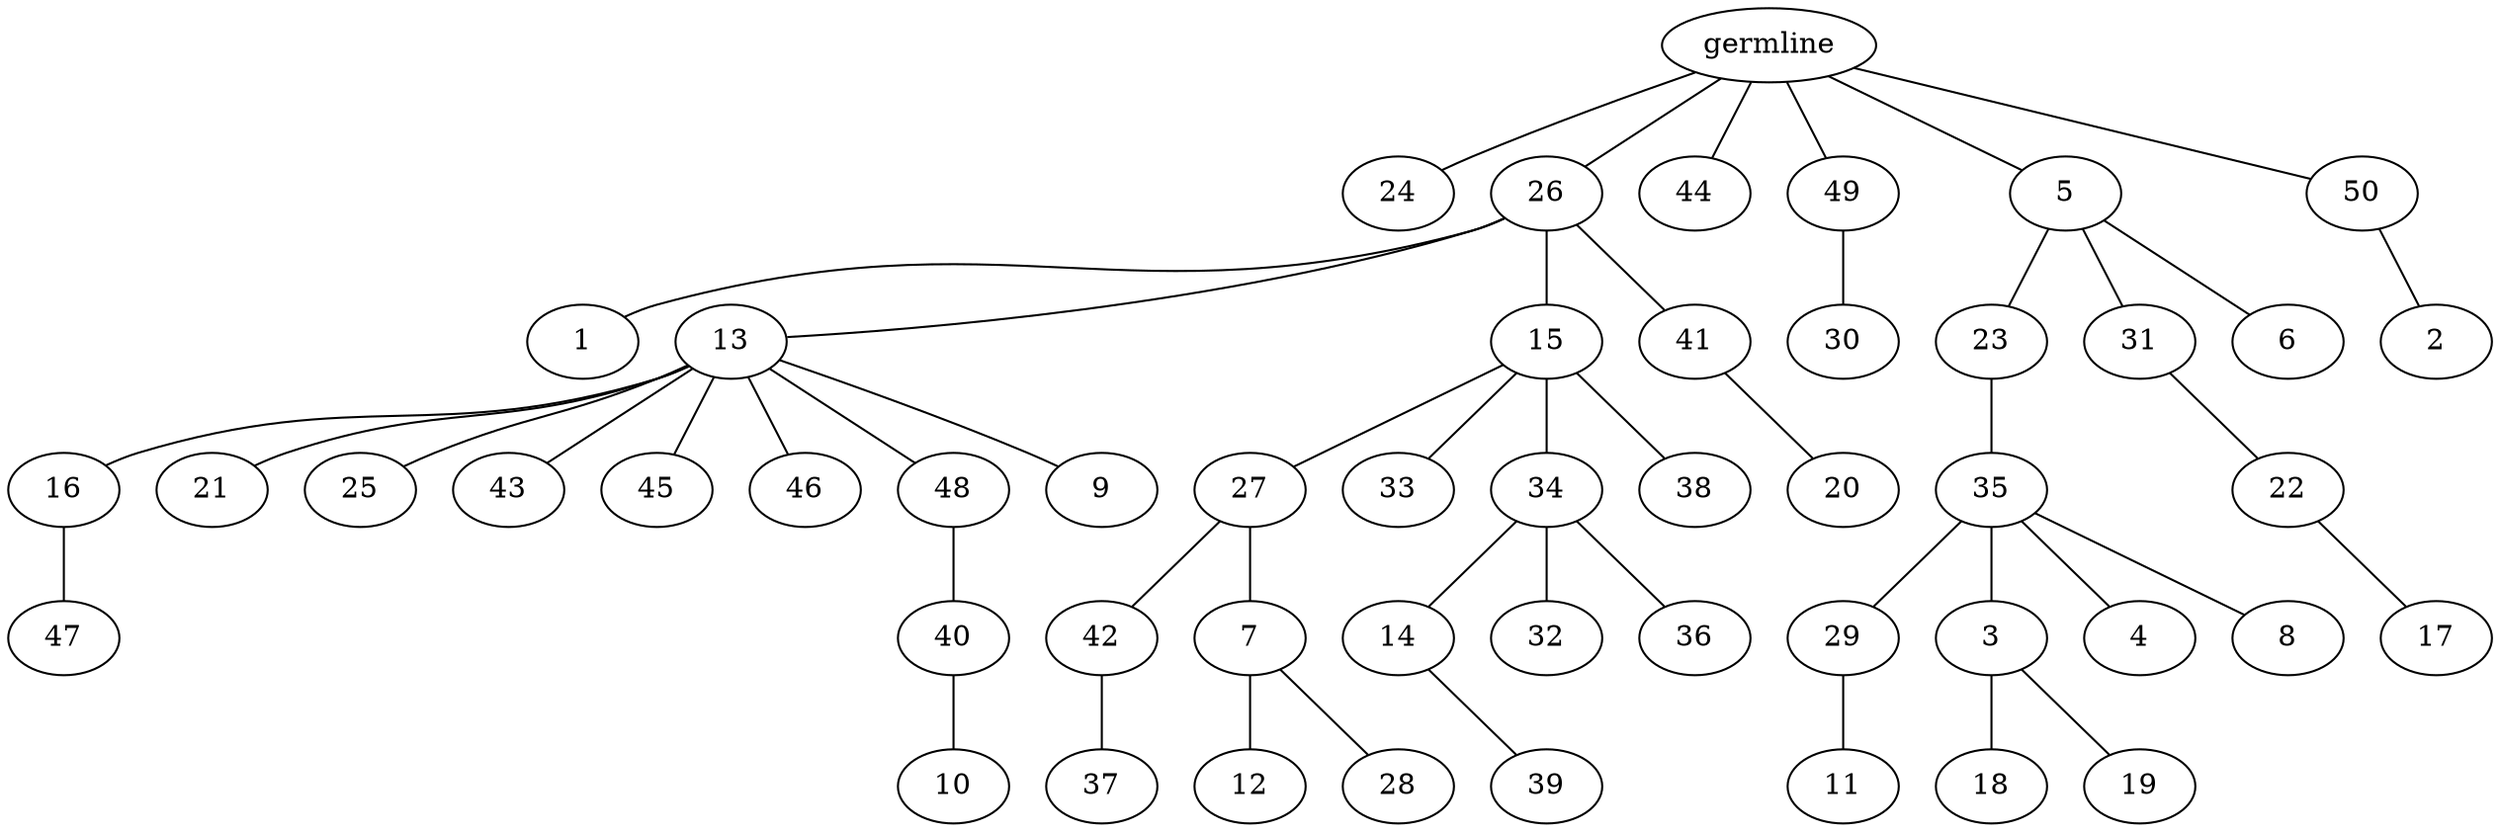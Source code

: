 graph tree {
    "140667447843424" [label="germline"];
    "140667453665728" [label="24"];
    "140667453667696" [label="26"];
    "140667453668272" [label="1"];
    "140667453666688" [label="13"];
    "140667453667600" [label="16"];
    "140667453667456" [label="47"];
    "140667453668800" [label="21"];
    "140667453666304" [label="25"];
    "140667453665536" [label="43"];
    "140667453667120" [label="45"];
    "140667453668512" [label="46"];
    "140667453668608" [label="48"];
    "140667453668224" [label="40"];
    "140667453668704" [label="10"];
    "140667453668944" [label="9"];
    "140667453666832" [label="15"];
    "140667453665632" [label="27"];
    "140667453668560" [label="42"];
    "140667460677984" [label="37"];
    "140667460680240" [label="7"];
    "140667460679088" [label="12"];
    "140667460679904" [label="28"];
    "140667453669088" [label="33"];
    "140667460680432" [label="34"];
    "140667449151344" [label="14"];
    "140667449149136" [label="39"];
    "140667449148032" [label="32"];
    "140667449151248" [label="36"];
    "140667449148704" [label="38"];
    "140667453666256" [label="41"];
    "140667453625152" [label="20"];
    "140667453667504" [label="44"];
    "140667453668896" [label="49"];
    "140667449147648" [label="30"];
    "140667449149232" [label="5"];
    "140667449147936" [label="23"];
    "140667449149856" [label="35"];
    "140667449148224" [label="29"];
    "140667449150672" [label="11"];
    "140667449150000" [label="3"];
    "140667449148944" [label="18"];
    "140667449151392" [label="19"];
    "140667449150432" [label="4"];
    "140667449150960" [label="8"];
    "140667449148656" [label="31"];
    "140667449150192" [label="22"];
    "140667449149568" [label="17"];
    "140667449148320" [label="6"];
    "140667449150864" [label="50"];
    "140667449147888" [label="2"];
    "140667447843424" -- "140667453665728";
    "140667447843424" -- "140667453667696";
    "140667447843424" -- "140667453667504";
    "140667447843424" -- "140667453668896";
    "140667447843424" -- "140667449149232";
    "140667447843424" -- "140667449150864";
    "140667453667696" -- "140667453668272";
    "140667453667696" -- "140667453666688";
    "140667453667696" -- "140667453666832";
    "140667453667696" -- "140667453666256";
    "140667453666688" -- "140667453667600";
    "140667453666688" -- "140667453668800";
    "140667453666688" -- "140667453666304";
    "140667453666688" -- "140667453665536";
    "140667453666688" -- "140667453667120";
    "140667453666688" -- "140667453668512";
    "140667453666688" -- "140667453668608";
    "140667453666688" -- "140667453668944";
    "140667453667600" -- "140667453667456";
    "140667453668608" -- "140667453668224";
    "140667453668224" -- "140667453668704";
    "140667453666832" -- "140667453665632";
    "140667453666832" -- "140667453669088";
    "140667453666832" -- "140667460680432";
    "140667453666832" -- "140667449148704";
    "140667453665632" -- "140667453668560";
    "140667453665632" -- "140667460680240";
    "140667453668560" -- "140667460677984";
    "140667460680240" -- "140667460679088";
    "140667460680240" -- "140667460679904";
    "140667460680432" -- "140667449151344";
    "140667460680432" -- "140667449148032";
    "140667460680432" -- "140667449151248";
    "140667449151344" -- "140667449149136";
    "140667453666256" -- "140667453625152";
    "140667453668896" -- "140667449147648";
    "140667449149232" -- "140667449147936";
    "140667449149232" -- "140667449148656";
    "140667449149232" -- "140667449148320";
    "140667449147936" -- "140667449149856";
    "140667449149856" -- "140667449148224";
    "140667449149856" -- "140667449150000";
    "140667449149856" -- "140667449150432";
    "140667449149856" -- "140667449150960";
    "140667449148224" -- "140667449150672";
    "140667449150000" -- "140667449148944";
    "140667449150000" -- "140667449151392";
    "140667449148656" -- "140667449150192";
    "140667449150192" -- "140667449149568";
    "140667449150864" -- "140667449147888";
}
